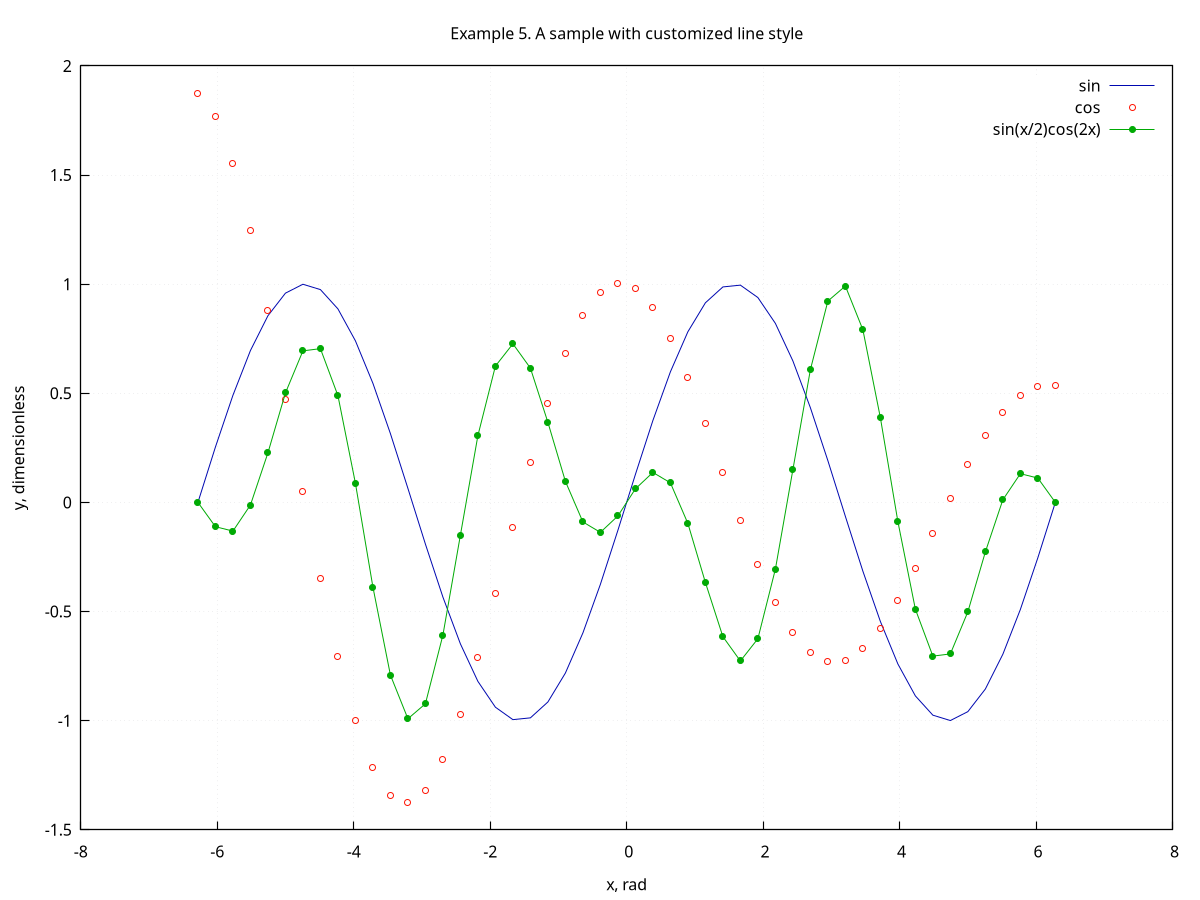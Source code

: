 # ogpf libray
# Rev. 0.22 of March 9th, 2018
# Licence: MIT

# gnuplot global setting
set term qt size 640,480 enhanced font "Helvetica,10" title "ogpf libray: Rev. 0.22 of March 9th, 2018"

# ogpf extra configuration
# -------------------------------------------
# color definitions
set style line 1 lc rgb "#800000" lt 1 lw 2
set style line 2 lc rgb "#ff0000" lt 1 lw 2
set style line 3 lc rgb "#ff4500" lt 1 lw 2
set style line 4 lc rgb "#ffa500" lt 1 lw 2
set style line 5 lc rgb "#006400" lt 1 lw 2
set style line 6 lc rgb "#0000ff" lt 1 lw 2
set style line 7 lc rgb "#9400d3" lt 1 lw 2

# Axes
set border linewidth 1.15
set tics nomirror

# grid
# Add light grid to plot
set style line 102 lc rgb "#d6d7d9" lt 0 lw 1
set grid back ls 102

# plot style
set style data linespoints

# -------------------------------------------

 
# plot scale
 
# Annotation: title and labels
set title "Example 5. A sample with customized line style"
set xlabel "x, rad"
set ylabel "y, dimensionless"
 
# axes setting

plot "-" title "sin" with lines lt 5 lc rgb "#0008B0" \
, "-" title "cos" with points lt 6 lc rgb "#FF1100" \
, "-" title "sin(x/2)cos(2x)" with lp lt 7 lc rgb "#00AA04"
  -6.2831853071800001       -4.1364621422042889E-013
  -6.0267287640297962       0.25365458390912343     
  -5.7702722208795922       0.49071755200360662     
  -5.5138156777293883       0.69568255060322537     
  -5.2573591345791835       0.85514276300516689     
  -5.0009025914289795       0.95866785303656699     
  -4.7444460482787756       0.99948621620067790     
  -4.4879895051285716       0.97492791218188934     
  -4.2315329619783668       0.88659930637312867     
  -3.9750764188281633       0.74027799707549136     
  -3.7186198756779589       0.54553490121075354     
  -3.4621633325277550       0.31510821802383682     
  -3.2057067893775510        6.4070219980923493E-002
  -2.9492502462273467      -0.19115862870118205     
  -2.6927937030771427      -0.43388373911739858     
  -2.4363371599269383      -0.64822839530766663     
  -2.1798806167767344      -0.82017225459687404     
  -1.9234240736265305      -0.93846842204971670     
  -1.6669675304763265      -0.99537911294918768     
  -1.4105109873261217      -0.98718178341446483     
  -1.1540544441759177      -0.91441262301584292     
 -0.89759790102571380      -0.78183148246806633     
 -0.64114135787550985      -0.59811053049124951     
 -0.38468481472530591      -0.37526700487939740     
 -0.12822827157510197      -0.12787716168451432     
  0.12822827157510286       0.12787716168451518     
  0.38468481472530680       0.37526700487939824     
  0.64114135787551074       0.59811053049125018     
  0.89759790102571468       0.78183148246806689     
   1.1540544441759186       0.91441262301584336     
   1.4105109873261235       0.98718178341446516     
   1.6669675304763274       0.99537911294918757     
   1.9234240736265313       0.93846842204971648     
   2.1798806167767353       0.82017225459687348     
   2.4363371599269392       0.64822839530766596     
   2.6927937030771432       0.43388373911739814     
   2.9492502462273471       0.19115862870118161     
   3.2057067893775510       -6.4070219980923493E-002
   3.4621633325277568      -0.31510821802383854     
   3.7186198756779607      -0.54553490121075510     
   3.9750764188281646      -0.74027799707549236     
   4.2315329619783686      -0.88659930637312945     
   4.4879895051285725      -0.97492791218188957     
   4.7444460482787765      -0.99948621620067779     
   5.0009025914289804      -0.95866785303656676     
   5.2573591345791844      -0.85514276300516645     
   5.5138156777293883      -0.69568255060322537     
   5.7702722208795922      -0.49071755200360662     
   6.0267287640297962      -0.25365458390912343     
   6.2831853071800019        4.1542257105982914E-013
e
  -6.2831853071800001        1.8744560875854159     
  -6.0267287640297962        1.7672434716283865     
  -5.7702722208795922        1.5515892977899399     
  -5.5138156777293883        1.2468025317809288     
  -5.2573591345791835       0.87696643802836793     
  -5.0009025914289795       0.46914902725821478     
  -4.7444460482787756        5.1510775005714299E-002
  -4.4879895051285716      -0.34856339885296528     
  -4.2315329619783668      -0.70618881101243181     
  -3.9750764188281633       -1.0004584616383969     
  -3.7186198756779589       -1.2155904680108660     
  -3.4621633325277550       -1.3416880957382498     
  -3.2057067893775510       -1.3750828145754868     
  -2.9492502462273467       -1.3182591356833371     
  -2.6927937030771427       -1.1793869805871213     
  -2.4363371599269383      -0.97151131770122823     
  -2.1798806167767344      -0.71146838590786965     
  -1.9234240736265305      -0.41861196531461975     
  -1.6669675304763265      -0.11344121451529125     
  -1.4105109873261217       0.18377664347074751     
  -1.1540544441759177       0.45429983661814050     
 -0.89759790102571380       0.68204265427143151     
 -0.64114135787550985       0.85447849154748279     
 -0.38468481472530591       0.96326855391421817     
 -0.12822827157510197        1.0045894528659347     
  0.12822827157510286       0.97915365198521842     
  0.38468481472530680       0.89193680366457584     
  0.64114135787551074       0.75164418960659751     
  0.89759790102571468       0.56996366808912102     
   1.1540544441759186       0.36066390886028082     
   1.4105109873261235       0.13860372032907911     
   1.6669675304763274       -8.1279291163138187E-002
   1.9234240736265313      -0.28493457115080068     
   2.1798806167767353      -0.46005905430612665     
   2.4363371599269392      -0.59680205155896648     
   2.6927937030771432      -0.68827697294521872     
   2.9492502462273471      -0.73085659154082949     
   3.2057067893775510      -0.72424365744040453     
   3.4621633325277568      -0.67132354665354399     
   3.7186198756779607      -0.57781933146475928     
   3.9750764188281646      -0.45178136262219304     
   4.2315329619783686      -0.30295250590556327     
   4.4879895051285725      -0.14205612583422497     
   4.7444460482787765        1.9943470560050896E-002
   5.0009025914289804       0.17255912908394908     
   5.2573591345791844       0.30643231397094406     
   5.5138156777293883       0.41387932381649983     
   5.7702722208795922       0.48930234646305903     
   6.0267287640297962       0.52944564067323863     
   6.2831853071800019       0.53348809109108108     
e
  -6.2831853071800001        2.0682310711021444E-013
  -6.0267287640297962      -0.11142176280579923     
  -5.7702722208795922      -0.13149265121665671     
  -5.5138156777293883       -1.2027899517241187E-002
  -5.2573591345791835       0.22697565749469906     
  -5.0009025914289795       0.50126932101491140     
  -4.7444460482787756       0.69425319619141224     
  -4.4879895051285716       0.70440582564980836     
  -4.2315329619783668       0.48924142149861144     
  -3.9750764188281633        8.7804666990629845E-002
  -3.7186198756779589      -0.38805277849570452     
  -3.4621633325277550      -0.79114092848795969     
  -3.2057067893775510      -0.99128044818176675     
  -2.9492502462273467      -0.92263357970498372     
  -2.6927937030771427      -0.60785761079307610     
  -2.4363371599269383      -0.14977946165158348     
  -2.1798806167767344       0.30620041769517797     
  -1.9234240736265305       0.62451684842924593     
  -1.6669675304763265       0.72662664674828614     
  -1.4105109873261217       0.61520488394243111     
  -1.1540544441759177       0.36676359975255340     
 -0.89759790102571380        9.6548214856952336E-002
 -0.64114135787550985       -8.9656980801846350E-002
 -0.38468481472530591      -0.13731867669320577     
 -0.12822827157510197       -6.1974794661127958E-002
  0.12822827157510286        6.1974794661128360E-002
  0.38468481472530680       0.13731867669320585     
  0.64114135787551074        8.9656980801845948E-002
  0.89759790102571468       -9.6548214856953182E-002
   1.1540544441759186      -0.36676359975255435     
   1.4105109873261235      -0.61520488394243245     
   1.6669675304763274      -0.72662664674828614     
   1.9234240736265313      -0.62451684842924515     
   2.1798806167767353      -0.30620041769517653     
   2.4363371599269392       0.14977946165158515     
   2.6927937030771432       0.60785761079307699     
   2.9492502462273471       0.92263357970498416     
   3.2057067893775510       0.99128044818176675     
   3.4621633325277568       0.79114092848795747     
   3.7186198756779607       0.38805277849570130     
   3.9750764188281646       -8.7804666990632232E-002
   4.2315329619783686      -0.48924142149861366     
   4.4879895051285725      -0.70440582564980880     
   4.7444460482787765      -0.69425319619141179     
   5.0009025914289804      -0.50126932101491051     
   5.2573591345791844      -0.22697565749469809     
   5.5138156777293883        1.2027899517241187E-002
   5.7702722208795922       0.13149265121665671     
   6.0267287640297962       0.11142176280579923     
   6.2831853071800019       -2.0771128552991457E-013
e
